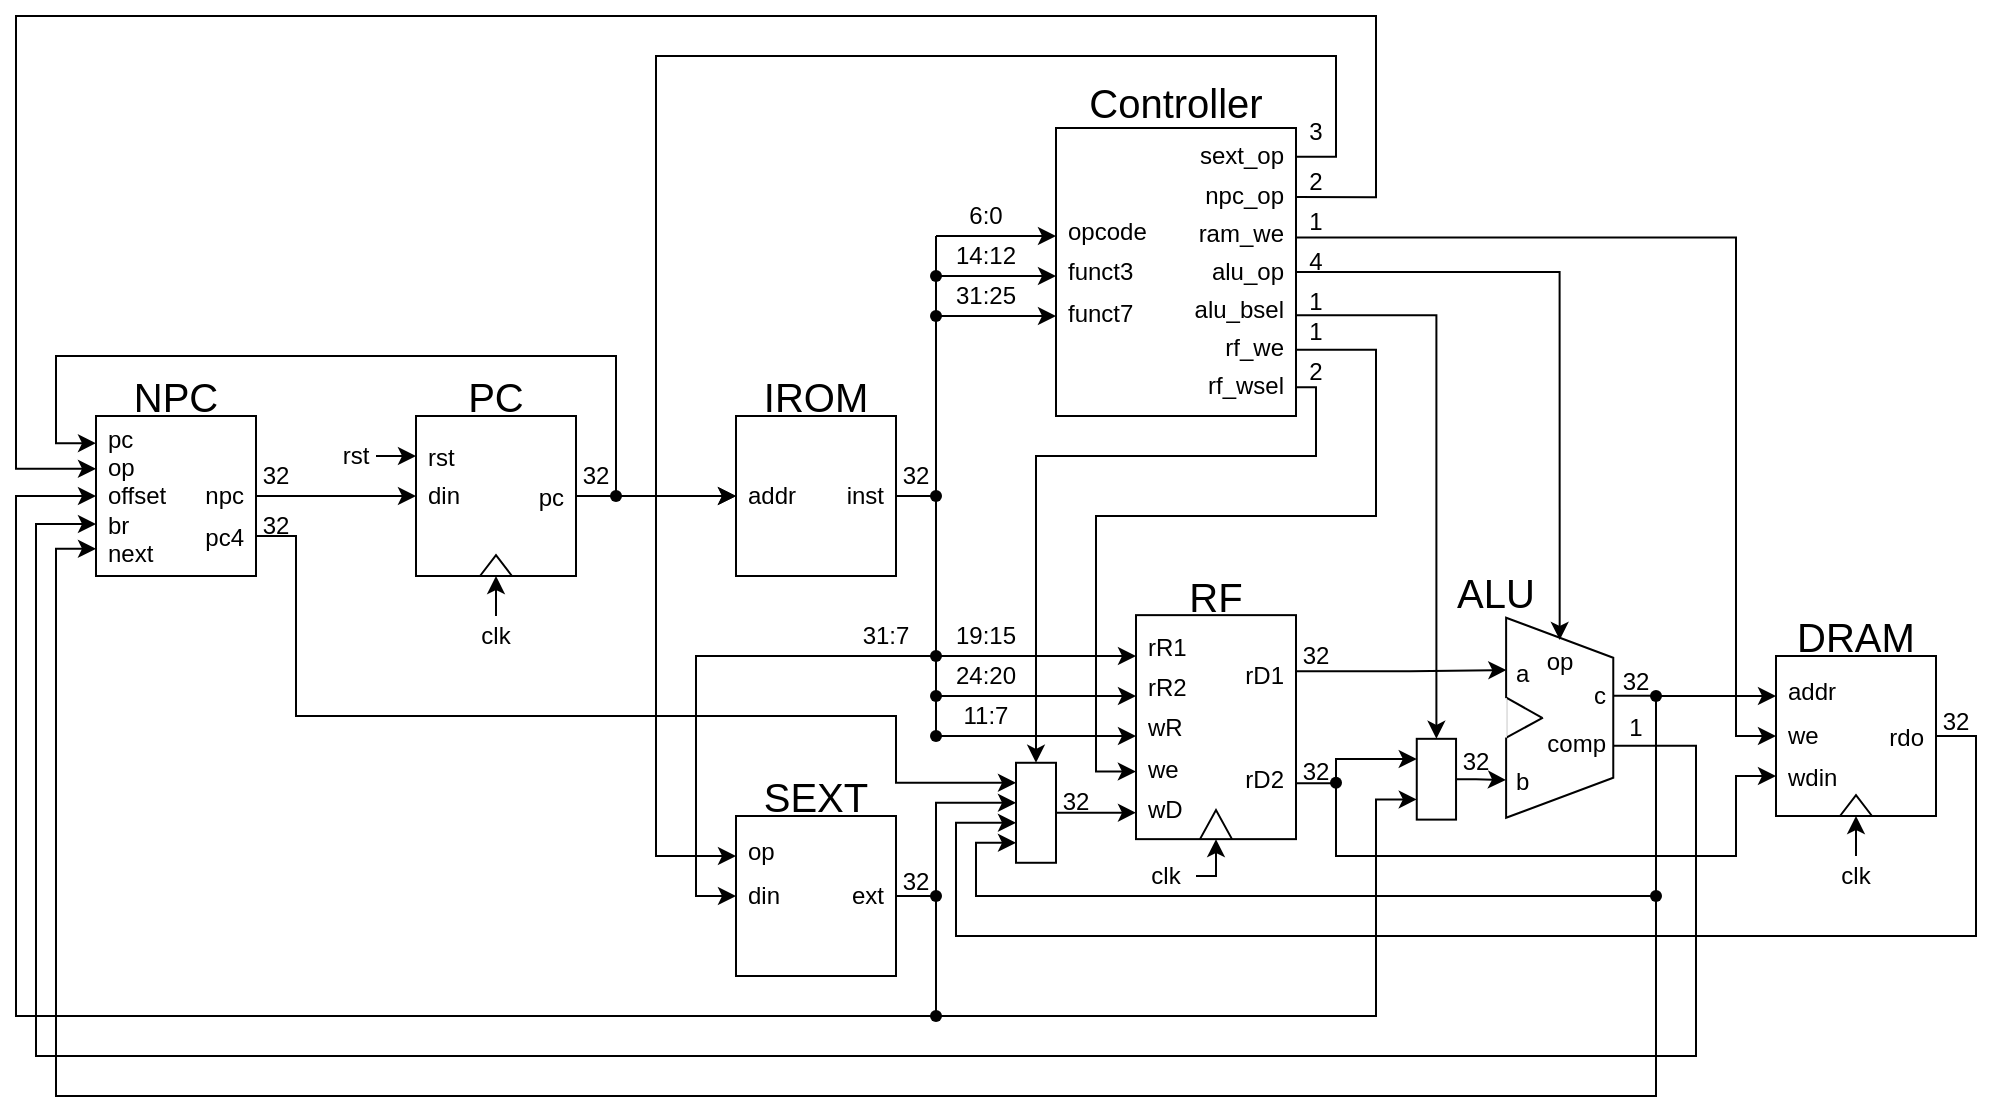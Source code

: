 <mxfile version="21.6.1" type="device">
  <diagram name="第 1 页" id="684M3y2fLr6qe14_jGMS">
    <mxGraphModel dx="1187" dy="827" grid="1" gridSize="10" guides="1" tooltips="1" connect="1" arrows="1" fold="1" page="1" pageScale="1" pageWidth="1169" pageHeight="827" math="0" shadow="0">
      <root>
        <mxCell id="0" />
        <mxCell id="1" parent="0" />
        <mxCell id="7e6ycA0EHB4q4oPhDRhc-101" value="" style="group;spacing=10;" parent="1" vertex="1" connectable="0">
          <mxGeometry x="440" y="500" width="80" height="100" as="geometry" />
        </mxCell>
        <mxCell id="7e6ycA0EHB4q4oPhDRhc-102" value="SEXT" style="text;html=1;strokeColor=none;fillColor=none;align=center;verticalAlign=middle;whiteSpace=wrap;rounded=0;fontSize=20;" parent="7e6ycA0EHB4q4oPhDRhc-101" vertex="1">
          <mxGeometry width="80" height="20" as="geometry" />
        </mxCell>
        <mxCell id="7e6ycA0EHB4q4oPhDRhc-103" value="" style="group" parent="7e6ycA0EHB4q4oPhDRhc-101" vertex="1" connectable="0">
          <mxGeometry y="20" width="80" height="80" as="geometry" />
        </mxCell>
        <mxCell id="7e6ycA0EHB4q4oPhDRhc-104" value="" style="rounded=0;whiteSpace=wrap;html=1;movable=1;resizable=1;rotatable=1;deletable=1;editable=1;locked=0;connectable=1;" parent="7e6ycA0EHB4q4oPhDRhc-103" vertex="1">
          <mxGeometry width="80" height="80.0" as="geometry" />
        </mxCell>
        <mxCell id="7e6ycA0EHB4q4oPhDRhc-105" value="&lt;p style=&quot;line-height: 80%;&quot;&gt;op&lt;/p&gt;&lt;p style=&quot;line-height: 80%;&quot;&gt;din&lt;/p&gt;&lt;p style=&quot;line-height: 80%;&quot;&gt;&lt;br&gt;&lt;/p&gt;" style="text;html=1;strokeColor=none;fillColor=none;align=left;verticalAlign=middle;whiteSpace=wrap;rounded=0;movable=1;resizable=1;rotatable=1;deletable=1;editable=1;locked=0;connectable=1;spacingLeft=4;spacingBottom=0;spacing=2;horizontal=1;" parent="7e6ycA0EHB4q4oPhDRhc-103" vertex="1">
          <mxGeometry width="32" height="80" as="geometry" />
        </mxCell>
        <mxCell id="7e6ycA0EHB4q4oPhDRhc-106" value="&lt;p style=&quot;line-height: 120%;&quot;&gt;&lt;span style=&quot;background-color: initial;&quot;&gt;ext&lt;/span&gt;&lt;br&gt;&lt;/p&gt;" style="text;html=1;strokeColor=none;fillColor=none;align=right;verticalAlign=middle;whiteSpace=wrap;rounded=0;movable=1;resizable=1;rotatable=1;deletable=1;editable=1;locked=0;connectable=1;spacingRight=4;" parent="7e6ycA0EHB4q4oPhDRhc-103" vertex="1">
          <mxGeometry x="48" width="32" height="80" as="geometry" />
        </mxCell>
        <mxCell id="7e6ycA0EHB4q4oPhDRhc-128" value="" style="group;spacing=10;" parent="1" vertex="1" connectable="0">
          <mxGeometry x="120" y="300" width="80" height="100" as="geometry" />
        </mxCell>
        <mxCell id="7e6ycA0EHB4q4oPhDRhc-129" value="NPC" style="text;html=1;strokeColor=none;fillColor=none;align=center;verticalAlign=middle;whiteSpace=wrap;rounded=0;fontSize=20;" parent="7e6ycA0EHB4q4oPhDRhc-128" vertex="1">
          <mxGeometry width="80" height="20" as="geometry" />
        </mxCell>
        <mxCell id="7e6ycA0EHB4q4oPhDRhc-130" value="" style="group" parent="7e6ycA0EHB4q4oPhDRhc-128" vertex="1" connectable="0">
          <mxGeometry y="20" width="80" height="80" as="geometry" />
        </mxCell>
        <mxCell id="7e6ycA0EHB4q4oPhDRhc-131" value="" style="rounded=0;whiteSpace=wrap;html=1;movable=1;resizable=1;rotatable=1;deletable=1;editable=1;locked=0;connectable=1;" parent="7e6ycA0EHB4q4oPhDRhc-130" vertex="1">
          <mxGeometry width="80" height="80.0" as="geometry" />
        </mxCell>
        <mxCell id="7e6ycA0EHB4q4oPhDRhc-132" value="&lt;p style=&quot;line-height: 20%;&quot;&gt;pc&lt;/p&gt;&lt;p style=&quot;line-height: 20%;&quot;&gt;op&lt;/p&gt;&lt;p style=&quot;line-height: 20%;&quot;&gt;offset&lt;/p&gt;&lt;p style=&quot;line-height: 20%;&quot;&gt;br&lt;/p&gt;&lt;p style=&quot;line-height: 20%;&quot;&gt;next&lt;/p&gt;" style="text;html=1;strokeColor=none;fillColor=none;align=left;verticalAlign=middle;whiteSpace=wrap;rounded=0;movable=1;resizable=1;rotatable=1;deletable=1;editable=1;locked=0;connectable=1;spacingLeft=4;spacingBottom=0;spacing=2;horizontal=1;points=[[0,0,0,0,0],[0,0.17,0,0,0],[0,0.25,0,0,0],[0,0.33,0,0,0],[0,0.5,0,0,0],[0,0.67,0,0,0],[0,0.75,0,0,0],[0,0.83,0,0,0],[0,1,0,0,0],[0.25,0,0,0,0],[0.25,1,0,0,0],[0.5,0,0,0,0],[0.5,1,0,0,0],[0.75,0,0,0,0],[0.75,1,0,0,0],[1,0,0,0,0],[1,0.25,0,0,0],[1,0.5,0,0,0],[1,0.75,0,0,0],[1,1,0,0,0]];" parent="7e6ycA0EHB4q4oPhDRhc-130" vertex="1">
          <mxGeometry width="32" height="80" as="geometry" />
        </mxCell>
        <mxCell id="7e6ycA0EHB4q4oPhDRhc-133" value="&lt;p style=&quot;line-height: 70%;&quot;&gt;&lt;br&gt;&lt;/p&gt;&lt;p style=&quot;line-height: 70%;&quot;&gt;npc&lt;/p&gt;&lt;p style=&quot;line-height: 70%;&quot;&gt;pc4&lt;/p&gt;" style="text;html=1;strokeColor=none;fillColor=none;align=right;verticalAlign=middle;whiteSpace=wrap;rounded=0;movable=1;resizable=1;rotatable=1;deletable=1;editable=1;locked=0;connectable=1;spacingRight=4;" parent="7e6ycA0EHB4q4oPhDRhc-130" vertex="1">
          <mxGeometry x="48" width="32" height="80" as="geometry" />
        </mxCell>
        <mxCell id="7e6ycA0EHB4q4oPhDRhc-134" value="" style="group;spacing=10;" parent="1" vertex="1" connectable="0">
          <mxGeometry x="440" y="300" width="80" height="100" as="geometry" />
        </mxCell>
        <mxCell id="7e6ycA0EHB4q4oPhDRhc-135" value="IROM" style="text;html=1;strokeColor=none;fillColor=none;align=center;verticalAlign=middle;whiteSpace=wrap;rounded=0;fontSize=20;" parent="7e6ycA0EHB4q4oPhDRhc-134" vertex="1">
          <mxGeometry width="80" height="20" as="geometry" />
        </mxCell>
        <mxCell id="7e6ycA0EHB4q4oPhDRhc-136" value="" style="group" parent="7e6ycA0EHB4q4oPhDRhc-134" vertex="1" connectable="0">
          <mxGeometry y="20" width="80" height="80" as="geometry" />
        </mxCell>
        <mxCell id="7e6ycA0EHB4q4oPhDRhc-137" value="" style="rounded=0;whiteSpace=wrap;html=1;movable=1;resizable=1;rotatable=1;deletable=1;editable=1;locked=0;connectable=1;" parent="7e6ycA0EHB4q4oPhDRhc-136" vertex="1">
          <mxGeometry width="80" height="80.0" as="geometry" />
        </mxCell>
        <mxCell id="7e6ycA0EHB4q4oPhDRhc-138" value="&lt;p style=&quot;line-height: 120%;&quot;&gt;addr&lt;/p&gt;" style="text;html=1;strokeColor=none;fillColor=none;align=left;verticalAlign=middle;whiteSpace=wrap;rounded=0;movable=1;resizable=1;rotatable=1;deletable=1;editable=1;locked=0;connectable=1;spacingLeft=4;spacingBottom=0;spacing=2;horizontal=1;" parent="7e6ycA0EHB4q4oPhDRhc-136" vertex="1">
          <mxGeometry width="32" height="80" as="geometry" />
        </mxCell>
        <mxCell id="Yz_Gi2wW_Vq1L69UiVC6-89" style="edgeStyle=orthogonalEdgeStyle;rounded=0;orthogonalLoop=1;jettySize=auto;html=1;exitX=1;exitY=0.5;exitDx=0;exitDy=0;" parent="7e6ycA0EHB4q4oPhDRhc-136" source="7e6ycA0EHB4q4oPhDRhc-139" edge="1">
          <mxGeometry relative="1" as="geometry">
            <mxPoint x="80.2" y="40" as="targetPoint" />
          </mxGeometry>
        </mxCell>
        <mxCell id="7e6ycA0EHB4q4oPhDRhc-139" value="&lt;p style=&quot;line-height: 120%;&quot;&gt;&lt;span style=&quot;background-color: initial;&quot;&gt;inst&lt;/span&gt;&lt;br&gt;&lt;/p&gt;" style="text;html=1;strokeColor=none;fillColor=none;align=right;verticalAlign=middle;whiteSpace=wrap;rounded=0;movable=1;resizable=1;rotatable=1;deletable=1;editable=1;locked=0;connectable=1;spacingRight=4;" parent="7e6ycA0EHB4q4oPhDRhc-136" vertex="1">
          <mxGeometry x="48" width="32" height="80" as="geometry" />
        </mxCell>
        <mxCell id="7e6ycA0EHB4q4oPhDRhc-146" value="" style="group;movable=1;resizable=1;rotatable=1;deletable=1;editable=1;locked=0;connectable=1;" parent="1" vertex="1" connectable="0">
          <mxGeometry x="280" y="300" width="80" height="100" as="geometry" />
        </mxCell>
        <mxCell id="7e6ycA0EHB4q4oPhDRhc-147" value="PC" style="text;html=1;strokeColor=none;fillColor=none;align=center;verticalAlign=middle;whiteSpace=wrap;rounded=0;fontSize=20;container=0;movable=1;resizable=1;rotatable=1;deletable=1;editable=1;locked=0;connectable=1;" parent="7e6ycA0EHB4q4oPhDRhc-146" vertex="1">
          <mxGeometry width="80" height="19.28" as="geometry" />
        </mxCell>
        <mxCell id="7e6ycA0EHB4q4oPhDRhc-148" value="" style="rounded=0;whiteSpace=wrap;html=1;movable=1;resizable=1;rotatable=1;deletable=1;editable=1;locked=0;connectable=1;container=0;" parent="7e6ycA0EHB4q4oPhDRhc-146" vertex="1">
          <mxGeometry y="20.0" width="80" height="80" as="geometry" />
        </mxCell>
        <mxCell id="7e6ycA0EHB4q4oPhDRhc-149" value="&lt;p style=&quot;line-height: 60%;&quot;&gt;rst&lt;/p&gt;&lt;p style=&quot;line-height: 60%;&quot;&gt;din&lt;/p&gt;&lt;p style=&quot;line-height: 60%;&quot;&gt;&lt;br&gt;&lt;/p&gt;" style="text;html=1;strokeColor=none;fillColor=none;align=left;verticalAlign=middle;whiteSpace=wrap;rounded=0;movable=1;resizable=1;rotatable=1;deletable=1;editable=1;locked=0;connectable=1;spacingLeft=4;spacingBottom=0;spacing=2;horizontal=1;container=0;" parent="7e6ycA0EHB4q4oPhDRhc-146" vertex="1">
          <mxGeometry y="20.0" width="32" height="80" as="geometry" />
        </mxCell>
        <mxCell id="7e6ycA0EHB4q4oPhDRhc-150" value="&lt;p style=&quot;line-height: 150%;&quot;&gt;pc&lt;/p&gt;" style="text;html=1;strokeColor=none;fillColor=none;align=right;verticalAlign=middle;whiteSpace=wrap;rounded=0;movable=1;resizable=1;rotatable=1;deletable=1;editable=1;locked=0;connectable=1;spacingRight=4;container=0;" parent="7e6ycA0EHB4q4oPhDRhc-146" vertex="1">
          <mxGeometry x="48" y="20.0" width="32" height="80" as="geometry" />
        </mxCell>
        <mxCell id="7e6ycA0EHB4q4oPhDRhc-151" value="" style="endArrow=none;html=1;rounded=0;exitX=1;exitY=1;exitDx=0;exitDy=0;entryX=0;entryY=1;entryDx=0;entryDy=0;movable=1;resizable=1;rotatable=1;deletable=1;editable=1;locked=0;connectable=1;" parent="7e6ycA0EHB4q4oPhDRhc-146" source="7e6ycA0EHB4q4oPhDRhc-149" target="7e6ycA0EHB4q4oPhDRhc-150" edge="1">
          <mxGeometry width="50" height="50" relative="1" as="geometry">
            <mxPoint x="27.5" y="100.0" as="sourcePoint" />
            <mxPoint x="50" y="100.0" as="targetPoint" />
            <Array as="points">
              <mxPoint x="40" y="89.626" />
            </Array>
          </mxGeometry>
        </mxCell>
        <mxCell id="7e6ycA0EHB4q4oPhDRhc-152" style="edgeStyle=orthogonalEdgeStyle;rounded=0;orthogonalLoop=1;jettySize=auto;html=1;entryX=0;entryY=0.5;entryDx=0;entryDy=0;" parent="1" source="7e6ycA0EHB4q4oPhDRhc-133" target="7e6ycA0EHB4q4oPhDRhc-149" edge="1">
          <mxGeometry relative="1" as="geometry" />
        </mxCell>
        <mxCell id="7e6ycA0EHB4q4oPhDRhc-153" style="edgeStyle=orthogonalEdgeStyle;rounded=0;orthogonalLoop=1;jettySize=auto;html=1;entryX=0;entryY=0.5;entryDx=0;entryDy=0;" parent="1" source="Yz_Gi2wW_Vq1L69UiVC6-192" target="7e6ycA0EHB4q4oPhDRhc-138" edge="1">
          <mxGeometry relative="1" as="geometry" />
        </mxCell>
        <mxCell id="7e6ycA0EHB4q4oPhDRhc-154" value="" style="group;movable=1;resizable=1;rotatable=1;deletable=1;editable=1;locked=0;connectable=1;" parent="1" vertex="1" connectable="0">
          <mxGeometry x="640" y="391.57" width="80" height="140" as="geometry" />
        </mxCell>
        <mxCell id="7e6ycA0EHB4q4oPhDRhc-155" value="RF" style="text;html=1;strokeColor=none;fillColor=none;align=center;verticalAlign=middle;whiteSpace=wrap;rounded=0;fontSize=20;container=0;movable=1;resizable=1;rotatable=1;deletable=1;editable=1;locked=0;connectable=1;" parent="7e6ycA0EHB4q4oPhDRhc-154" vertex="1">
          <mxGeometry y="10" width="80" height="17" as="geometry" />
        </mxCell>
        <mxCell id="7e6ycA0EHB4q4oPhDRhc-156" value="" style="rounded=0;whiteSpace=wrap;html=1;movable=1;resizable=1;rotatable=1;deletable=1;editable=1;locked=0;connectable=1;container=0;" parent="7e6ycA0EHB4q4oPhDRhc-154" vertex="1">
          <mxGeometry y="28" width="80" height="112" as="geometry" />
        </mxCell>
        <mxCell id="7e6ycA0EHB4q4oPhDRhc-157" value="&lt;p style=&quot;line-height: 70%;&quot;&gt;rR1&lt;/p&gt;&lt;p style=&quot;line-height: 70%;&quot;&gt;rR2&lt;/p&gt;&lt;p style=&quot;line-height: 70%;&quot;&gt;wR&lt;/p&gt;&lt;p style=&quot;line-height: 70%;&quot;&gt;we&lt;/p&gt;&lt;p style=&quot;line-height: 70%;&quot;&gt;wD&lt;/p&gt;" style="text;html=1;strokeColor=none;fillColor=none;align=left;verticalAlign=middle;whiteSpace=wrap;rounded=0;movable=1;resizable=1;rotatable=1;deletable=1;editable=1;locked=0;connectable=1;spacingLeft=4;spacingBottom=0;spacing=2;horizontal=1;container=0;" parent="7e6ycA0EHB4q4oPhDRhc-154" vertex="1">
          <mxGeometry y="28.0" width="32" height="112" as="geometry" />
        </mxCell>
        <mxCell id="7e6ycA0EHB4q4oPhDRhc-158" value="&lt;p style=&quot;line-height: 330%;&quot;&gt;rD1&lt;/p&gt;&lt;p style=&quot;line-height: 330%;&quot;&gt;rD2&lt;/p&gt;" style="text;html=1;strokeColor=none;fillColor=none;align=right;verticalAlign=middle;whiteSpace=wrap;rounded=0;movable=1;resizable=1;rotatable=1;deletable=1;editable=1;locked=0;connectable=1;spacingRight=4;container=0;" parent="7e6ycA0EHB4q4oPhDRhc-154" vertex="1">
          <mxGeometry x="48" y="28.0" width="32" height="112" as="geometry" />
        </mxCell>
        <mxCell id="7e6ycA0EHB4q4oPhDRhc-159" value="" style="endArrow=none;html=1;rounded=0;exitX=1;exitY=1;exitDx=0;exitDy=0;entryX=0;entryY=1;entryDx=0;entryDy=0;movable=1;resizable=1;rotatable=1;deletable=1;editable=1;locked=0;connectable=1;" parent="7e6ycA0EHB4q4oPhDRhc-154" source="7e6ycA0EHB4q4oPhDRhc-157" target="7e6ycA0EHB4q4oPhDRhc-158" edge="1">
          <mxGeometry width="50" height="50" relative="1" as="geometry">
            <mxPoint x="27.5" y="140.0" as="sourcePoint" />
            <mxPoint x="50" y="140.0" as="targetPoint" />
            <Array as="points">
              <mxPoint x="40" y="125.476" />
            </Array>
          </mxGeometry>
        </mxCell>
        <mxCell id="Yz_Gi2wW_Vq1L69UiVC6-36" value="" style="group;spacing=10;" parent="1" vertex="1" connectable="0">
          <mxGeometry x="600" y="140" width="120" height="180" as="geometry" />
        </mxCell>
        <mxCell id="Yz_Gi2wW_Vq1L69UiVC6-37" value="Controller" style="text;html=1;strokeColor=none;fillColor=none;align=center;verticalAlign=middle;whiteSpace=wrap;rounded=0;fontSize=20;" parent="Yz_Gi2wW_Vq1L69UiVC6-36" vertex="1">
          <mxGeometry y="10" width="120" height="26" as="geometry" />
        </mxCell>
        <mxCell id="Yz_Gi2wW_Vq1L69UiVC6-38" value="" style="group" parent="Yz_Gi2wW_Vq1L69UiVC6-36" vertex="1" connectable="0">
          <mxGeometry y="36" width="120" height="144" as="geometry" />
        </mxCell>
        <mxCell id="Yz_Gi2wW_Vq1L69UiVC6-39" value="" style="rounded=0;whiteSpace=wrap;html=1;movable=1;resizable=1;rotatable=1;deletable=1;editable=1;locked=0;connectable=1;" parent="Yz_Gi2wW_Vq1L69UiVC6-38" vertex="1">
          <mxGeometry width="120" height="144.0" as="geometry" />
        </mxCell>
        <mxCell id="Yz_Gi2wW_Vq1L69UiVC6-99" style="edgeStyle=orthogonalEdgeStyle;rounded=0;orthogonalLoop=1;jettySize=auto;html=1;endArrow=none;endFill=0;startArrow=classic;startFill=1;" parent="Yz_Gi2wW_Vq1L69UiVC6-38" source="Yz_Gi2wW_Vq1L69UiVC6-40" edge="1">
          <mxGeometry relative="1" as="geometry">
            <mxPoint x="-60" y="96.427" as="targetPoint" />
            <Array as="points">
              <mxPoint x="-60" y="94" />
            </Array>
          </mxGeometry>
        </mxCell>
        <mxCell id="Yz_Gi2wW_Vq1L69UiVC6-40" value="&lt;p style=&quot;border-color: var(--border-color); line-height: 70%;&quot;&gt;opcode&lt;/p&gt;&lt;p style=&quot;border-color: var(--border-color); line-height: 70%;&quot;&gt;funct3&lt;/p&gt;&lt;p style=&quot;border-color: var(--border-color); line-height: 70%;&quot;&gt;&lt;span style=&quot;background-color: initial;&quot;&gt;funct7&lt;/span&gt;&lt;/p&gt;" style="text;html=1;strokeColor=none;fillColor=none;align=left;verticalAlign=middle;whiteSpace=wrap;rounded=0;movable=1;resizable=1;rotatable=1;deletable=1;editable=1;locked=0;connectable=1;spacingLeft=4;spacingBottom=0;spacing=2;horizontal=1;points=[[0,0,0,0,0],[0,0.25,0,0,0],[0,0.33,0,0,0],[0,0.5,0,0,0],[0,0.67,0,0,0],[0,0.75,0,0,0],[0,1,0,0,0],[0.25,0,0,0,0],[0.25,1,0,0,0],[0.5,0,0,0,0],[0.5,1,0,0,0],[0.75,0,0,0,0],[0.75,1,0,0,0],[1,0,0,0,0],[1,0.25,0,0,0],[1,0.5,0,0,0],[1,0.75,0,0,0],[1,1,0,0,0]];" parent="Yz_Gi2wW_Vq1L69UiVC6-38" vertex="1">
          <mxGeometry width="48" height="144" as="geometry" />
        </mxCell>
        <mxCell id="Yz_Gi2wW_Vq1L69UiVC6-164" style="edgeStyle=orthogonalEdgeStyle;rounded=0;orthogonalLoop=1;jettySize=auto;html=1;exitX=1;exitY=0.9;exitDx=0;exitDy=0;exitPerimeter=0;" parent="Yz_Gi2wW_Vq1L69UiVC6-38" source="Yz_Gi2wW_Vq1L69UiVC6-41" edge="1">
          <mxGeometry relative="1" as="geometry">
            <mxPoint x="120.286" y="129.571" as="targetPoint" />
          </mxGeometry>
        </mxCell>
        <mxCell id="Yz_Gi2wW_Vq1L69UiVC6-41" value="&lt;p style=&quot;border-color: var(--border-color); line-height: 60%;&quot;&gt;sext_op&lt;/p&gt;&lt;p style=&quot;border-color: var(--border-color); line-height: 60%;&quot;&gt;npc_op&lt;/p&gt;&lt;p style=&quot;border-color: var(--border-color); line-height: 60%;&quot;&gt;ram_we&lt;/p&gt;&lt;p style=&quot;border-color: var(--border-color); line-height: 60%;&quot;&gt;alu_op&lt;/p&gt;&lt;p style=&quot;border-color: var(--border-color); line-height: 60%;&quot;&gt;alu_bsel&lt;/p&gt;&lt;p style=&quot;border-color: var(--border-color); line-height: 60%;&quot;&gt;rf_we&lt;/p&gt;&lt;p style=&quot;border-color: var(--border-color); line-height: 60%;&quot;&gt;rf_wsel&lt;/p&gt;" style="text;html=1;strokeColor=none;fillColor=none;align=right;verticalAlign=middle;whiteSpace=wrap;rounded=0;movable=1;resizable=1;rotatable=1;deletable=1;editable=1;locked=0;connectable=1;spacingRight=4;points=[[0,0,0,0,0],[0,0.25,0,0,0],[0,0.5,0,0,0],[0,0.75,0,0,0],[0,1,0,0,0],[0.25,0,0,0,0],[0.25,1,0,0,0],[0.5,0,0,0,0],[0.5,1,0,0,0],[0.75,0,0,0,0],[0.75,1,0,0,0],[1,0,0,0,0],[1,0.1,0,0,0],[1,0.24,0,0,0],[1,0.25,0,0,0],[1,0.38,0,0,0],[1,0.5,0,0,0],[1,0.65,0,0,0],[1,0.75,0,0,0],[1,0.77,0,0,0],[1,0.9,0,0,0],[1,1,0,0,0]];" parent="Yz_Gi2wW_Vq1L69UiVC6-38" vertex="1">
          <mxGeometry x="72" width="48" height="144" as="geometry" />
        </mxCell>
        <mxCell id="Yz_Gi2wW_Vq1L69UiVC6-51" value="" style="group;rotation=90;spacingLeft=4;" parent="1" vertex="1" connectable="0">
          <mxGeometry x="810" y="440" width="100" height="71.43" as="geometry" />
        </mxCell>
        <mxCell id="Yz_Gi2wW_Vq1L69UiVC6-47" value="" style="shape=trapezoid;perimeter=trapezoidPerimeter;whiteSpace=wrap;html=1;fixedSize=1;rotation=90;" parent="Yz_Gi2wW_Vq1L69UiVC6-51" vertex="1">
          <mxGeometry x="-8.157" y="4.082" width="100" height="53.573" as="geometry" />
        </mxCell>
        <mxCell id="Yz_Gi2wW_Vq1L69UiVC6-48" value="" style="endArrow=none;html=1;rounded=0;exitX=0.399;exitY=0.998;exitDx=0;exitDy=0;exitPerimeter=0;entryX=0.5;entryY=0.667;entryDx=0;entryDy=0;entryPerimeter=0;" parent="Yz_Gi2wW_Vq1L69UiVC6-51" source="Yz_Gi2wW_Vq1L69UiVC6-47" target="Yz_Gi2wW_Vq1L69UiVC6-47" edge="1">
          <mxGeometry width="50" height="50" relative="1" as="geometry">
            <mxPoint x="33.51" y="75.512" as="sourcePoint" />
            <mxPoint x="25.177" y="21.939" as="targetPoint" />
          </mxGeometry>
        </mxCell>
        <mxCell id="Yz_Gi2wW_Vq1L69UiVC6-49" value="" style="endArrow=none;html=1;rounded=0;entryX=0.599;entryY=0.998;entryDx=0;entryDy=0;entryPerimeter=0;" parent="Yz_Gi2wW_Vq1L69UiVC6-51" target="Yz_Gi2wW_Vq1L69UiVC6-47" edge="1">
          <mxGeometry width="50" height="50" relative="1" as="geometry">
            <mxPoint x="33.51" y="30.868" as="sourcePoint" />
            <mxPoint x="75.177" y="120.155" as="targetPoint" />
          </mxGeometry>
        </mxCell>
        <mxCell id="Yz_Gi2wW_Vq1L69UiVC6-50" value="" style="endArrow=none;html=1;rounded=0;exitX=0.402;exitY=1.002;exitDx=0;exitDy=0;exitPerimeter=0;entryX=0.599;entryY=1.002;entryDx=0;entryDy=0;entryPerimeter=0;strokeColor=#FFFFFF;" parent="Yz_Gi2wW_Vq1L69UiVC6-51" source="Yz_Gi2wW_Vq1L69UiVC6-47" target="Yz_Gi2wW_Vq1L69UiVC6-47" edge="1">
          <mxGeometry width="50" height="50" relative="1" as="geometry">
            <mxPoint x="8.51" y="57.654" as="sourcePoint" />
            <mxPoint x="50.177" y="102.298" as="targetPoint" />
          </mxGeometry>
        </mxCell>
        <mxCell id="Yz_Gi2wW_Vq1L69UiVC6-56" value="op" style="text;html=1;strokeColor=none;fillColor=none;align=center;verticalAlign=middle;whiteSpace=wrap;rounded=0;spacingTop=-7;" parent="Yz_Gi2wW_Vq1L69UiVC6-51" vertex="1">
          <mxGeometry x="11.84" y="-8.06" width="60" height="30" as="geometry" />
        </mxCell>
        <mxCell id="Yz_Gi2wW_Vq1L69UiVC6-52" value="a" style="text;html=1;strokeColor=none;fillColor=none;align=left;verticalAlign=middle;whiteSpace=wrap;rounded=0;spacingLeft=1;" parent="Yz_Gi2wW_Vq1L69UiVC6-51" vertex="1">
          <mxGeometry x="16.843" y="-4.847" width="25" height="26.786" as="geometry" />
        </mxCell>
        <mxCell id="Yz_Gi2wW_Vq1L69UiVC6-53" value="b" style="text;html=1;strokeColor=none;fillColor=none;align=left;verticalAlign=middle;whiteSpace=wrap;rounded=0;spacingLeft=1;" parent="Yz_Gi2wW_Vq1L69UiVC6-51" vertex="1">
          <mxGeometry x="16.843" y="49.997" width="25" height="26.786" as="geometry" />
        </mxCell>
        <mxCell id="Yz_Gi2wW_Vq1L69UiVC6-57" value="&lt;p style=&quot;line-height: 200%;&quot;&gt;c&lt;br&gt;comp&lt;/p&gt;" style="text;html=1;strokeColor=none;fillColor=none;align=right;verticalAlign=middle;whiteSpace=wrap;rounded=0;spacingRight=3;" parent="Yz_Gi2wW_Vq1L69UiVC6-51" vertex="1">
          <mxGeometry x="11.84" y="8.8" width="58.16" height="44.13" as="geometry" />
        </mxCell>
        <mxCell id="c12Zz6_BwPpkW7wppEjt-21" value="1" style="text;html=1;strokeColor=none;fillColor=none;align=center;verticalAlign=middle;whiteSpace=wrap;rounded=0;" parent="Yz_Gi2wW_Vq1L69UiVC6-51" vertex="1">
          <mxGeometry x="70" y="28.21" width="20" height="15" as="geometry" />
        </mxCell>
        <mxCell id="Yz_Gi2wW_Vq1L69UiVC6-55" value="ALU" style="text;html=1;strokeColor=none;fillColor=none;align=center;verticalAlign=middle;whiteSpace=wrap;rounded=0;fontSize=20;container=0;movable=1;resizable=1;rotatable=1;deletable=1;editable=1;locked=0;connectable=1;" parent="1" vertex="1">
          <mxGeometry x="780" y="396.86" width="80" height="23.14" as="geometry" />
        </mxCell>
        <mxCell id="Yz_Gi2wW_Vq1L69UiVC6-74" value="" style="group;movable=1;resizable=1;rotatable=1;deletable=1;editable=1;locked=0;connectable=1;" parent="1" vertex="1" connectable="0">
          <mxGeometry x="960" y="420" width="80" height="100" as="geometry" />
        </mxCell>
        <mxCell id="Yz_Gi2wW_Vq1L69UiVC6-75" value="DRAM" style="text;html=1;strokeColor=none;fillColor=none;align=center;verticalAlign=middle;whiteSpace=wrap;rounded=0;fontSize=20;container=0;movable=1;resizable=1;rotatable=1;deletable=1;editable=1;locked=0;connectable=1;" parent="Yz_Gi2wW_Vq1L69UiVC6-74" vertex="1">
          <mxGeometry width="80" height="19.28" as="geometry" />
        </mxCell>
        <mxCell id="Yz_Gi2wW_Vq1L69UiVC6-76" value="" style="rounded=0;whiteSpace=wrap;html=1;movable=1;resizable=1;rotatable=1;deletable=1;editable=1;locked=0;connectable=1;container=0;" parent="Yz_Gi2wW_Vq1L69UiVC6-74" vertex="1">
          <mxGeometry y="20.0" width="80" height="80" as="geometry" />
        </mxCell>
        <mxCell id="Yz_Gi2wW_Vq1L69UiVC6-77" value="&lt;p style=&quot;line-height: 80%;&quot;&gt;addr&lt;/p&gt;&lt;p style=&quot;line-height: 80%;&quot;&gt;we&lt;/p&gt;&lt;p style=&quot;line-height: 80%;&quot;&gt;wdin&lt;/p&gt;" style="text;html=1;strokeColor=none;fillColor=none;align=left;verticalAlign=middle;whiteSpace=wrap;rounded=0;movable=1;resizable=1;rotatable=1;deletable=1;editable=1;locked=0;connectable=1;spacingLeft=4;spacingBottom=0;spacing=2;horizontal=1;container=0;" parent="Yz_Gi2wW_Vq1L69UiVC6-74" vertex="1">
          <mxGeometry y="20.0" width="32" height="80" as="geometry" />
        </mxCell>
        <mxCell id="Yz_Gi2wW_Vq1L69UiVC6-78" value="&lt;p style=&quot;line-height: 150%;&quot;&gt;rdo&lt;/p&gt;" style="text;html=1;strokeColor=none;fillColor=none;align=right;verticalAlign=middle;whiteSpace=wrap;rounded=0;movable=1;resizable=1;rotatable=1;deletable=1;editable=1;locked=0;connectable=1;spacingRight=4;container=0;" parent="Yz_Gi2wW_Vq1L69UiVC6-74" vertex="1">
          <mxGeometry x="48" y="20.0" width="32" height="80" as="geometry" />
        </mxCell>
        <mxCell id="Yz_Gi2wW_Vq1L69UiVC6-79" value="" style="endArrow=none;html=1;rounded=0;exitX=1;exitY=1;exitDx=0;exitDy=0;entryX=0;entryY=1;entryDx=0;entryDy=0;movable=1;resizable=1;rotatable=1;deletable=1;editable=1;locked=0;connectable=1;" parent="Yz_Gi2wW_Vq1L69UiVC6-74" source="Yz_Gi2wW_Vq1L69UiVC6-77" target="Yz_Gi2wW_Vq1L69UiVC6-78" edge="1">
          <mxGeometry width="50" height="50" relative="1" as="geometry">
            <mxPoint x="27.5" y="100.0" as="sourcePoint" />
            <mxPoint x="50" y="100.0" as="targetPoint" />
            <Array as="points">
              <mxPoint x="40" y="89.626" />
            </Array>
          </mxGeometry>
        </mxCell>
        <mxCell id="Yz_Gi2wW_Vq1L69UiVC6-80" style="edgeStyle=orthogonalEdgeStyle;rounded=0;orthogonalLoop=1;jettySize=auto;html=1;" parent="1" edge="1">
          <mxGeometry relative="1" as="geometry">
            <mxPoint x="600" y="230" as="targetPoint" />
            <mxPoint x="540" y="230" as="sourcePoint" />
            <Array as="points">
              <mxPoint x="540" y="230" />
              <mxPoint x="600" y="230" />
            </Array>
          </mxGeometry>
        </mxCell>
        <mxCell id="Yz_Gi2wW_Vq1L69UiVC6-85" style="edgeStyle=orthogonalEdgeStyle;rounded=0;orthogonalLoop=1;jettySize=auto;html=1;" parent="1" edge="1">
          <mxGeometry relative="1" as="geometry">
            <mxPoint x="540" y="250" as="sourcePoint" />
            <mxPoint x="600" y="250" as="targetPoint" />
            <Array as="points">
              <mxPoint x="600" y="250" />
            </Array>
          </mxGeometry>
        </mxCell>
        <mxCell id="Yz_Gi2wW_Vq1L69UiVC6-92" style="edgeStyle=orthogonalEdgeStyle;rounded=0;orthogonalLoop=1;jettySize=auto;html=1;endArrow=none;endFill=0;" parent="1" source="Yz_Gi2wW_Vq1L69UiVC6-128" edge="1">
          <mxGeometry relative="1" as="geometry">
            <mxPoint x="540" y="270" as="sourcePoint" />
            <mxPoint x="540" y="250" as="targetPoint" />
          </mxGeometry>
        </mxCell>
        <mxCell id="Yz_Gi2wW_Vq1L69UiVC6-94" value="" style="edgeStyle=orthogonalEdgeStyle;rounded=0;orthogonalLoop=1;jettySize=auto;html=1;entryDx=0;entryDy=0;entryPerimeter=0;endArrow=none;endFill=0;" parent="1" source="Yz_Gi2wW_Vq1L69UiVC6-130" edge="1">
          <mxGeometry relative="1" as="geometry">
            <mxPoint x="520" y="360" as="sourcePoint" />
            <mxPoint x="540" y="270" as="targetPoint" />
          </mxGeometry>
        </mxCell>
        <mxCell id="Yz_Gi2wW_Vq1L69UiVC6-127" value="" style="edgeStyle=orthogonalEdgeStyle;rounded=0;orthogonalLoop=1;jettySize=auto;html=1;endArrow=none;endFill=0;" parent="1" edge="1">
          <mxGeometry relative="1" as="geometry">
            <mxPoint x="540" y="230" as="targetPoint" />
            <mxPoint x="540" y="250" as="sourcePoint" />
            <Array as="points" />
          </mxGeometry>
        </mxCell>
        <mxCell id="Yz_Gi2wW_Vq1L69UiVC6-129" value="" style="edgeStyle=orthogonalEdgeStyle;rounded=0;orthogonalLoop=1;jettySize=auto;html=1;endArrow=none;endFill=0;" parent="1" target="Yz_Gi2wW_Vq1L69UiVC6-128" edge="1">
          <mxGeometry relative="1" as="geometry">
            <mxPoint x="540" y="270" as="sourcePoint" />
            <mxPoint x="540" y="250" as="targetPoint" />
          </mxGeometry>
        </mxCell>
        <mxCell id="Yz_Gi2wW_Vq1L69UiVC6-128" value="" style="shape=waypoint;sketch=0;fillStyle=solid;size=6;pointerEvents=1;points=[];fillColor=none;resizable=0;rotatable=0;perimeter=centerPerimeter;snapToPoint=1;" parent="1" vertex="1">
          <mxGeometry x="530" y="240" width="20" height="20" as="geometry" />
        </mxCell>
        <mxCell id="Yz_Gi2wW_Vq1L69UiVC6-131" value="" style="edgeStyle=orthogonalEdgeStyle;rounded=0;orthogonalLoop=1;jettySize=auto;html=1;entryDx=0;entryDy=0;entryPerimeter=0;endArrow=none;endFill=0;" parent="1" source="Yz_Gi2wW_Vq1L69UiVC6-132" target="Yz_Gi2wW_Vq1L69UiVC6-130" edge="1">
          <mxGeometry relative="1" as="geometry">
            <mxPoint x="520" y="360" as="sourcePoint" />
            <mxPoint x="540" y="270" as="targetPoint" />
          </mxGeometry>
        </mxCell>
        <mxCell id="Yz_Gi2wW_Vq1L69UiVC6-130" value="" style="shape=waypoint;sketch=0;fillStyle=solid;size=6;pointerEvents=1;points=[];fillColor=none;resizable=0;rotatable=0;perimeter=centerPerimeter;snapToPoint=1;" parent="1" vertex="1">
          <mxGeometry x="530" y="260" width="20" height="20" as="geometry" />
        </mxCell>
        <mxCell id="Yz_Gi2wW_Vq1L69UiVC6-136" style="edgeStyle=orthogonalEdgeStyle;rounded=0;orthogonalLoop=1;jettySize=auto;html=1;endArrow=none;endFill=0;" parent="1" source="Yz_Gi2wW_Vq1L69UiVC6-132" target="Yz_Gi2wW_Vq1L69UiVC6-135" edge="1">
          <mxGeometry relative="1" as="geometry" />
        </mxCell>
        <mxCell id="Yz_Gi2wW_Vq1L69UiVC6-132" value="" style="shape=waypoint;sketch=0;fillStyle=solid;size=6;pointerEvents=1;points=[];fillColor=none;resizable=0;rotatable=0;perimeter=centerPerimeter;snapToPoint=1;" parent="1" vertex="1">
          <mxGeometry x="530" y="350" width="20" height="20" as="geometry" />
        </mxCell>
        <mxCell id="Yz_Gi2wW_Vq1L69UiVC6-137" style="edgeStyle=orthogonalEdgeStyle;rounded=0;orthogonalLoop=1;jettySize=auto;html=1;" parent="1" source="Yz_Gi2wW_Vq1L69UiVC6-135" edge="1">
          <mxGeometry relative="1" as="geometry">
            <mxPoint x="640" y="440" as="targetPoint" />
            <Array as="points">
              <mxPoint x="640" y="440" />
            </Array>
          </mxGeometry>
        </mxCell>
        <mxCell id="Yz_Gi2wW_Vq1L69UiVC6-144" style="edgeStyle=orthogonalEdgeStyle;rounded=0;orthogonalLoop=1;jettySize=auto;html=1;endArrow=none;endFill=0;" parent="1" source="Yz_Gi2wW_Vq1L69UiVC6-135" target="Yz_Gi2wW_Vq1L69UiVC6-138" edge="1">
          <mxGeometry relative="1" as="geometry" />
        </mxCell>
        <mxCell id="eyDitWQQ_WvtDu5DvkL3-5" style="edgeStyle=orthogonalEdgeStyle;rounded=0;orthogonalLoop=1;jettySize=auto;html=1;entryX=0;entryY=0.5;entryDx=0;entryDy=0;" parent="1" source="Yz_Gi2wW_Vq1L69UiVC6-135" target="7e6ycA0EHB4q4oPhDRhc-105" edge="1">
          <mxGeometry relative="1" as="geometry">
            <Array as="points">
              <mxPoint x="420" y="440" />
              <mxPoint x="420" y="560" />
            </Array>
          </mxGeometry>
        </mxCell>
        <mxCell id="Yz_Gi2wW_Vq1L69UiVC6-135" value="" style="shape=waypoint;sketch=0;fillStyle=solid;size=6;pointerEvents=1;points=[];fillColor=none;resizable=0;rotatable=0;perimeter=centerPerimeter;snapToPoint=1;" parent="1" vertex="1">
          <mxGeometry x="530" y="430" width="20" height="20" as="geometry" />
        </mxCell>
        <mxCell id="Yz_Gi2wW_Vq1L69UiVC6-139" style="edgeStyle=orthogonalEdgeStyle;rounded=0;orthogonalLoop=1;jettySize=auto;html=1;" parent="1" source="Yz_Gi2wW_Vq1L69UiVC6-138" edge="1">
          <mxGeometry relative="1" as="geometry">
            <mxPoint x="640" y="460" as="targetPoint" />
            <Array as="points">
              <mxPoint x="640" y="460" />
            </Array>
          </mxGeometry>
        </mxCell>
        <mxCell id="Yz_Gi2wW_Vq1L69UiVC6-145" style="edgeStyle=orthogonalEdgeStyle;rounded=0;orthogonalLoop=1;jettySize=auto;html=1;entryX=0.5;entryY=0.758;entryDx=0;entryDy=0;entryPerimeter=0;endArrow=none;endFill=0;" parent="1" source="Yz_Gi2wW_Vq1L69UiVC6-138" target="Yz_Gi2wW_Vq1L69UiVC6-140" edge="1">
          <mxGeometry relative="1" as="geometry" />
        </mxCell>
        <mxCell id="Yz_Gi2wW_Vq1L69UiVC6-138" value="" style="shape=waypoint;sketch=0;fillStyle=solid;size=6;pointerEvents=1;points=[];fillColor=none;resizable=0;rotatable=0;perimeter=centerPerimeter;snapToPoint=1;" parent="1" vertex="1">
          <mxGeometry x="530" y="450" width="20" height="20" as="geometry" />
        </mxCell>
        <mxCell id="Yz_Gi2wW_Vq1L69UiVC6-141" style="edgeStyle=orthogonalEdgeStyle;rounded=0;orthogonalLoop=1;jettySize=auto;html=1;" parent="1" source="Yz_Gi2wW_Vq1L69UiVC6-140" edge="1">
          <mxGeometry relative="1" as="geometry">
            <mxPoint x="640" y="480" as="targetPoint" />
            <Array as="points">
              <mxPoint x="640" y="480" />
            </Array>
          </mxGeometry>
        </mxCell>
        <mxCell id="Yz_Gi2wW_Vq1L69UiVC6-140" value="" style="shape=waypoint;sketch=0;fillStyle=solid;size=6;pointerEvents=1;points=[];fillColor=none;resizable=0;rotatable=0;perimeter=centerPerimeter;snapToPoint=1;" parent="1" vertex="1">
          <mxGeometry x="530" y="470" width="20" height="20" as="geometry" />
        </mxCell>
        <mxCell id="Yz_Gi2wW_Vq1L69UiVC6-148" style="edgeStyle=orthogonalEdgeStyle;rounded=0;orthogonalLoop=1;jettySize=auto;html=1;entryX=-0.13;entryY=0.6;entryDx=0;entryDy=0;entryPerimeter=0;endArrow=none;endFill=0;exitX=1;exitY=0.5;exitDx=0;exitDy=0;" parent="1" source="7e6ycA0EHB4q4oPhDRhc-139" target="Yz_Gi2wW_Vq1L69UiVC6-132" edge="1">
          <mxGeometry relative="1" as="geometry" />
        </mxCell>
        <mxCell id="Yz_Gi2wW_Vq1L69UiVC6-157" style="edgeStyle=orthogonalEdgeStyle;rounded=0;orthogonalLoop=1;jettySize=auto;html=1;" parent="1" edge="1">
          <mxGeometry relative="1" as="geometry">
            <mxPoint x="825" y="502" as="targetPoint" />
            <Array as="points">
              <mxPoint x="810" y="502" />
              <mxPoint x="825" y="502" />
            </Array>
            <mxPoint x="790.02" y="501.597" as="sourcePoint" />
          </mxGeometry>
        </mxCell>
        <mxCell id="Yz_Gi2wW_Vq1L69UiVC6-154" value="" style="rounded=0;whiteSpace=wrap;html=1;rotation=90;" parent="1" vertex="1">
          <mxGeometry x="770" y="491.79" width="40.4" height="19.64" as="geometry" />
        </mxCell>
        <mxCell id="Yz_Gi2wW_Vq1L69UiVC6-155" style="edgeStyle=orthogonalEdgeStyle;rounded=0;orthogonalLoop=1;jettySize=auto;html=1;exitX=1;exitY=0.25;exitDx=0;exitDy=0;entryX=-0.067;entryY=0.443;entryDx=0;entryDy=0;entryPerimeter=0;" parent="1" source="7e6ycA0EHB4q4oPhDRhc-158" target="Yz_Gi2wW_Vq1L69UiVC6-52" edge="1">
          <mxGeometry relative="1" as="geometry">
            <Array as="points">
              <mxPoint x="777" y="448" />
            </Array>
          </mxGeometry>
        </mxCell>
        <mxCell id="Yz_Gi2wW_Vq1L69UiVC6-158" style="edgeStyle=orthogonalEdgeStyle;rounded=0;orthogonalLoop=1;jettySize=auto;html=1;entryX=0.75;entryY=1;entryDx=0;entryDy=0;" parent="1" source="xILojwW_N9EmFQUlO0MN-1" target="Yz_Gi2wW_Vq1L69UiVC6-154" edge="1">
          <mxGeometry relative="1" as="geometry">
            <Array as="points">
              <mxPoint x="540" y="620" />
              <mxPoint x="760" y="620" />
              <mxPoint x="760" y="512" />
            </Array>
          </mxGeometry>
        </mxCell>
        <mxCell id="Yz_Gi2wW_Vq1L69UiVC6-156" style="edgeStyle=orthogonalEdgeStyle;rounded=0;orthogonalLoop=1;jettySize=auto;html=1;exitDx=0;exitDy=0;entryX=0.25;entryY=1;entryDx=0;entryDy=0;" parent="1" source="Yz_Gi2wW_Vq1L69UiVC6-161" target="Yz_Gi2wW_Vq1L69UiVC6-154" edge="1">
          <mxGeometry relative="1" as="geometry">
            <mxPoint x="780" y="504" as="targetPoint" />
            <Array as="points">
              <mxPoint x="740" y="504" />
              <mxPoint x="740" y="492" />
            </Array>
          </mxGeometry>
        </mxCell>
        <mxCell id="Yz_Gi2wW_Vq1L69UiVC6-162" value="" style="edgeStyle=orthogonalEdgeStyle;rounded=0;orthogonalLoop=1;jettySize=auto;html=1;exitX=1;exitY=0.75;exitDx=0;exitDy=0;entryDx=0;entryDy=0;endArrow=none;endFill=0;" parent="1" source="7e6ycA0EHB4q4oPhDRhc-158" target="Yz_Gi2wW_Vq1L69UiVC6-161" edge="1">
          <mxGeometry relative="1" as="geometry">
            <mxPoint x="780" y="492" as="targetPoint" />
            <mxPoint x="720" y="504" as="sourcePoint" />
            <Array as="points" />
          </mxGeometry>
        </mxCell>
        <mxCell id="Yz_Gi2wW_Vq1L69UiVC6-163" style="edgeStyle=orthogonalEdgeStyle;rounded=0;orthogonalLoop=1;jettySize=auto;html=1;entryX=0;entryY=0.75;entryDx=0;entryDy=0;" parent="1" source="Yz_Gi2wW_Vq1L69UiVC6-161" target="Yz_Gi2wW_Vq1L69UiVC6-77" edge="1">
          <mxGeometry relative="1" as="geometry">
            <Array as="points">
              <mxPoint x="740" y="540" />
              <mxPoint x="940" y="540" />
              <mxPoint x="940" y="500" />
            </Array>
          </mxGeometry>
        </mxCell>
        <mxCell id="Yz_Gi2wW_Vq1L69UiVC6-161" value="" style="shape=waypoint;sketch=0;fillStyle=solid;size=6;pointerEvents=1;points=[];fillColor=none;resizable=0;rotatable=0;perimeter=centerPerimeter;snapToPoint=1;" parent="1" vertex="1">
          <mxGeometry x="730" y="493.39" width="20" height="20" as="geometry" />
        </mxCell>
        <mxCell id="Yz_Gi2wW_Vq1L69UiVC6-165" style="edgeStyle=orthogonalEdgeStyle;rounded=0;orthogonalLoop=1;jettySize=auto;html=1;exitX=1;exitY=0.65;exitDx=0;exitDy=0;exitPerimeter=0;" parent="1" source="Yz_Gi2wW_Vq1L69UiVC6-41" target="Yz_Gi2wW_Vq1L69UiVC6-154" edge="1">
          <mxGeometry relative="1" as="geometry" />
        </mxCell>
        <mxCell id="Yz_Gi2wW_Vq1L69UiVC6-166" style="edgeStyle=orthogonalEdgeStyle;rounded=0;orthogonalLoop=1;jettySize=auto;html=1;exitX=1;exitY=0.38;exitDx=0;exitDy=0;exitPerimeter=0;entryX=0;entryY=0.5;entryDx=0;entryDy=0;" parent="1" source="Yz_Gi2wW_Vq1L69UiVC6-41" target="Yz_Gi2wW_Vq1L69UiVC6-77" edge="1">
          <mxGeometry relative="1" as="geometry">
            <Array as="points">
              <mxPoint x="940" y="231" />
              <mxPoint x="940" y="480" />
            </Array>
          </mxGeometry>
        </mxCell>
        <mxCell id="Yz_Gi2wW_Vq1L69UiVC6-168" style="edgeStyle=orthogonalEdgeStyle;rounded=0;orthogonalLoop=1;jettySize=auto;html=1;exitDx=0;exitDy=0;entryX=0;entryY=0.25;entryDx=0;entryDy=0;exitPerimeter=0;" parent="1" source="Yz_Gi2wW_Vq1L69UiVC6-179" target="Yz_Gi2wW_Vq1L69UiVC6-77" edge="1">
          <mxGeometry relative="1" as="geometry" />
        </mxCell>
        <mxCell id="Yz_Gi2wW_Vq1L69UiVC6-170" value="" style="edgeStyle=orthogonalEdgeStyle;rounded=0;orthogonalLoop=1;jettySize=auto;html=1;entryDx=0;entryDy=0;endArrow=none;endFill=0;exitX=1;exitY=0.5;exitDx=0;exitDy=0;" parent="1" source="7e6ycA0EHB4q4oPhDRhc-106" target="Yz_Gi2wW_Vq1L69UiVC6-171" edge="1">
          <mxGeometry relative="1" as="geometry">
            <mxPoint x="520" y="560" as="sourcePoint" />
            <mxPoint x="780" y="512" as="targetPoint" />
            <Array as="points" />
          </mxGeometry>
        </mxCell>
        <mxCell id="Yz_Gi2wW_Vq1L69UiVC6-177" style="edgeStyle=orthogonalEdgeStyle;rounded=0;orthogonalLoop=1;jettySize=auto;html=1;entryX=0;entryY=0.4;entryDx=0;entryDy=0;entryPerimeter=0;" parent="1" source="Yz_Gi2wW_Vq1L69UiVC6-171" target="Yz_Gi2wW_Vq1L69UiVC6-173" edge="1">
          <mxGeometry relative="1" as="geometry">
            <Array as="points">
              <mxPoint x="540" y="513" />
            </Array>
          </mxGeometry>
        </mxCell>
        <mxCell id="Yz_Gi2wW_Vq1L69UiVC6-191" style="edgeStyle=orthogonalEdgeStyle;rounded=0;orthogonalLoop=1;jettySize=auto;html=1;entryX=0;entryY=0.5;entryDx=0;entryDy=0;entryPerimeter=0;" parent="1" source="Yz_Gi2wW_Vq1L69UiVC6-171" target="7e6ycA0EHB4q4oPhDRhc-132" edge="1">
          <mxGeometry relative="1" as="geometry">
            <Array as="points">
              <mxPoint x="540" y="620" />
              <mxPoint x="80" y="620" />
              <mxPoint x="80" y="360" />
            </Array>
          </mxGeometry>
        </mxCell>
        <mxCell id="Yz_Gi2wW_Vq1L69UiVC6-171" value="" style="shape=waypoint;sketch=0;fillStyle=solid;size=6;pointerEvents=1;points=[];fillColor=none;resizable=0;rotatable=0;perimeter=centerPerimeter;snapToPoint=1;" parent="1" vertex="1">
          <mxGeometry x="530" y="550" width="20" height="20" as="geometry" />
        </mxCell>
        <mxCell id="Yz_Gi2wW_Vq1L69UiVC6-175" style="edgeStyle=orthogonalEdgeStyle;rounded=0;orthogonalLoop=1;jettySize=auto;html=1;entryX=0;entryY=0.882;entryDx=0;entryDy=0;entryPerimeter=0;" parent="1" source="Yz_Gi2wW_Vq1L69UiVC6-173" target="7e6ycA0EHB4q4oPhDRhc-157" edge="1">
          <mxGeometry relative="1" as="geometry" />
        </mxCell>
        <mxCell id="Yz_Gi2wW_Vq1L69UiVC6-173" value="" style="rounded=0;whiteSpace=wrap;html=1;points=[[0,0,0,0,0],[0,0.2,0,0,0],[0,0.25,0,0,0],[0,0.4,0,0,0],[0,0.5,0,0,0],[0,0.6,0,0,0],[0,0.75,0,0,0],[0,0.8,0,0,0],[0,1,0,0,0],[0.25,0,0,0,0],[0.25,1,0,0,0],[0.5,0,0,0,0],[0.5,1,0,0,0],[0.75,0,0,0,0],[0.75,1,0,0,0],[1,0,0,0,0],[1,0.25,0,0,0],[1,0.5,0,0,0],[1,0.75,0,0,0],[1,1,0,0,0]];" parent="1" vertex="1">
          <mxGeometry x="580" y="493.39" width="20" height="50" as="geometry" />
        </mxCell>
        <mxCell id="Yz_Gi2wW_Vq1L69UiVC6-174" style="edgeStyle=orthogonalEdgeStyle;rounded=0;orthogonalLoop=1;jettySize=auto;html=1;exitX=1;exitY=0.77;exitDx=0;exitDy=0;exitPerimeter=0;entryX=-0.002;entryY=0.698;entryDx=0;entryDy=0;entryPerimeter=0;" parent="1" source="Yz_Gi2wW_Vq1L69UiVC6-41" target="7e6ycA0EHB4q4oPhDRhc-157" edge="1">
          <mxGeometry relative="1" as="geometry">
            <Array as="points">
              <mxPoint x="760" y="287" />
              <mxPoint x="760" y="370" />
              <mxPoint x="620" y="370" />
              <mxPoint x="620" y="498" />
            </Array>
          </mxGeometry>
        </mxCell>
        <mxCell id="Yz_Gi2wW_Vq1L69UiVC6-178" style="edgeStyle=orthogonalEdgeStyle;rounded=0;orthogonalLoop=1;jettySize=auto;html=1;exitX=1;exitY=0.75;exitDx=0;exitDy=0;entryX=0;entryY=0.2;entryDx=0;entryDy=0;entryPerimeter=0;" parent="1" source="7e6ycA0EHB4q4oPhDRhc-133" target="Yz_Gi2wW_Vq1L69UiVC6-173" edge="1">
          <mxGeometry relative="1" as="geometry">
            <Array as="points">
              <mxPoint x="220" y="380" />
              <mxPoint x="220" y="470" />
              <mxPoint x="520" y="470" />
              <mxPoint x="520" y="503" />
            </Array>
          </mxGeometry>
        </mxCell>
        <mxCell id="Yz_Gi2wW_Vq1L69UiVC6-180" value="" style="edgeStyle=orthogonalEdgeStyle;rounded=0;orthogonalLoop=1;jettySize=auto;html=1;exitX=0.975;exitY=0.251;exitDx=0;exitDy=0;entryDx=0;entryDy=0;exitPerimeter=0;endArrow=none;endFill=0;" parent="1" source="Yz_Gi2wW_Vq1L69UiVC6-57" target="Yz_Gi2wW_Vq1L69UiVC6-179" edge="1">
          <mxGeometry relative="1" as="geometry">
            <mxPoint x="889" y="460" as="sourcePoint" />
            <mxPoint x="960" y="460" as="targetPoint" />
          </mxGeometry>
        </mxCell>
        <mxCell id="Yz_Gi2wW_Vq1L69UiVC6-181" style="edgeStyle=orthogonalEdgeStyle;rounded=0;orthogonalLoop=1;jettySize=auto;html=1;entryX=0;entryY=0.8;entryDx=0;entryDy=0;entryPerimeter=0;" parent="1" source="Yz_Gi2wW_Vq1L69UiVC6-187" target="Yz_Gi2wW_Vq1L69UiVC6-173" edge="1">
          <mxGeometry relative="1" as="geometry">
            <Array as="points">
              <mxPoint x="560" y="560" />
              <mxPoint x="560" y="533" />
            </Array>
          </mxGeometry>
        </mxCell>
        <mxCell id="xILojwW_N9EmFQUlO0MN-3" style="edgeStyle=orthogonalEdgeStyle;rounded=0;orthogonalLoop=1;jettySize=auto;html=1;endArrow=none;endFill=0;" parent="1" source="Yz_Gi2wW_Vq1L69UiVC6-179" target="Yz_Gi2wW_Vq1L69UiVC6-187" edge="1">
          <mxGeometry relative="1" as="geometry" />
        </mxCell>
        <mxCell id="Yz_Gi2wW_Vq1L69UiVC6-179" value="" style="shape=waypoint;sketch=0;fillStyle=solid;size=6;pointerEvents=1;points=[];fillColor=none;resizable=0;rotatable=0;perimeter=centerPerimeter;snapToPoint=1;" parent="1" vertex="1">
          <mxGeometry x="890" y="450" width="20" height="20" as="geometry" />
        </mxCell>
        <mxCell id="Yz_Gi2wW_Vq1L69UiVC6-182" style="edgeStyle=orthogonalEdgeStyle;rounded=0;orthogonalLoop=1;jettySize=auto;html=1;entryX=0;entryY=0.6;entryDx=0;entryDy=0;entryPerimeter=0;exitX=1;exitY=0.5;exitDx=0;exitDy=0;" parent="1" source="Yz_Gi2wW_Vq1L69UiVC6-78" target="Yz_Gi2wW_Vq1L69UiVC6-173" edge="1">
          <mxGeometry relative="1" as="geometry">
            <Array as="points">
              <mxPoint x="1060" y="480" />
              <mxPoint x="1060" y="580" />
              <mxPoint x="550" y="580" />
              <mxPoint x="550" y="523" />
            </Array>
          </mxGeometry>
        </mxCell>
        <mxCell id="Yz_Gi2wW_Vq1L69UiVC6-183" style="edgeStyle=orthogonalEdgeStyle;rounded=0;orthogonalLoop=1;jettySize=auto;html=1;exitX=1;exitY=0.9;exitDx=0;exitDy=0;exitPerimeter=0;entryX=0.5;entryY=0;entryDx=0;entryDy=0;entryPerimeter=0;" parent="1" source="Yz_Gi2wW_Vq1L69UiVC6-41" target="Yz_Gi2wW_Vq1L69UiVC6-173" edge="1">
          <mxGeometry relative="1" as="geometry">
            <Array as="points">
              <mxPoint x="730" y="306" />
              <mxPoint x="730" y="340" />
              <mxPoint x="590" y="340" />
            </Array>
          </mxGeometry>
        </mxCell>
        <mxCell id="Yz_Gi2wW_Vq1L69UiVC6-184" style="edgeStyle=orthogonalEdgeStyle;rounded=0;orthogonalLoop=1;jettySize=auto;html=1;entryX=0.5;entryY=0;entryDx=0;entryDy=0;" parent="1" source="Yz_Gi2wW_Vq1L69UiVC6-41" target="Yz_Gi2wW_Vq1L69UiVC6-56" edge="1">
          <mxGeometry relative="1" as="geometry" />
        </mxCell>
        <mxCell id="Yz_Gi2wW_Vq1L69UiVC6-185" style="edgeStyle=orthogonalEdgeStyle;rounded=0;orthogonalLoop=1;jettySize=auto;html=1;exitX=1;exitY=0.1;exitDx=0;exitDy=0;exitPerimeter=0;entryX=0;entryY=0.25;entryDx=0;entryDy=0;" parent="1" source="Yz_Gi2wW_Vq1L69UiVC6-41" target="7e6ycA0EHB4q4oPhDRhc-105" edge="1">
          <mxGeometry relative="1" as="geometry">
            <Array as="points">
              <mxPoint x="740" y="190" />
              <mxPoint x="740" y="140" />
              <mxPoint x="400" y="140" />
              <mxPoint x="400" y="540" />
            </Array>
          </mxGeometry>
        </mxCell>
        <mxCell id="Yz_Gi2wW_Vq1L69UiVC6-186" style="edgeStyle=orthogonalEdgeStyle;rounded=0;orthogonalLoop=1;jettySize=auto;html=1;exitX=1;exitY=0.24;exitDx=0;exitDy=0;exitPerimeter=0;entryX=0;entryY=0.33;entryDx=0;entryDy=0;entryPerimeter=0;" parent="1" source="Yz_Gi2wW_Vq1L69UiVC6-41" target="7e6ycA0EHB4q4oPhDRhc-132" edge="1">
          <mxGeometry relative="1" as="geometry">
            <Array as="points">
              <mxPoint x="760" y="211" />
              <mxPoint x="760" y="120" />
              <mxPoint x="80" y="120" />
              <mxPoint x="80" y="346" />
            </Array>
          </mxGeometry>
        </mxCell>
        <mxCell id="Yz_Gi2wW_Vq1L69UiVC6-189" style="edgeStyle=orthogonalEdgeStyle;rounded=0;orthogonalLoop=1;jettySize=auto;html=1;entryX=0;entryY=0.83;entryDx=0;entryDy=0;entryPerimeter=0;" parent="1" source="Yz_Gi2wW_Vq1L69UiVC6-187" target="7e6ycA0EHB4q4oPhDRhc-132" edge="1">
          <mxGeometry relative="1" as="geometry">
            <Array as="points">
              <mxPoint x="900" y="660" />
              <mxPoint x="100" y="660" />
              <mxPoint x="100" y="386" />
            </Array>
          </mxGeometry>
        </mxCell>
        <mxCell id="Yz_Gi2wW_Vq1L69UiVC6-187" value="" style="shape=waypoint;sketch=0;fillStyle=solid;size=6;pointerEvents=1;points=[];fillColor=none;resizable=0;rotatable=0;perimeter=centerPerimeter;snapToPoint=1;" parent="1" vertex="1">
          <mxGeometry x="890" y="550" width="20" height="20" as="geometry" />
        </mxCell>
        <mxCell id="Yz_Gi2wW_Vq1L69UiVC6-190" style="edgeStyle=orthogonalEdgeStyle;rounded=0;orthogonalLoop=1;jettySize=auto;html=1;exitX=0.981;exitY=0.818;exitDx=0;exitDy=0;exitPerimeter=0;entryX=0;entryY=0.67;entryDx=0;entryDy=0;entryPerimeter=0;" parent="1" source="Yz_Gi2wW_Vq1L69UiVC6-57" target="7e6ycA0EHB4q4oPhDRhc-132" edge="1">
          <mxGeometry relative="1" as="geometry">
            <mxPoint x="920" y="482" as="targetPoint" />
            <Array as="points">
              <mxPoint x="920" y="485" />
              <mxPoint x="920" y="640" />
              <mxPoint x="90" y="640" />
              <mxPoint x="90" y="374" />
              <mxPoint x="120" y="374" />
            </Array>
          </mxGeometry>
        </mxCell>
        <mxCell id="Yz_Gi2wW_Vq1L69UiVC6-193" value="" style="edgeStyle=orthogonalEdgeStyle;rounded=0;orthogonalLoop=1;jettySize=auto;html=1;entryDx=0;entryDy=0;endArrow=none;endFill=0;exitX=1;exitY=0.5;exitDx=0;exitDy=0;" parent="1" source="7e6ycA0EHB4q4oPhDRhc-150" target="Yz_Gi2wW_Vq1L69UiVC6-192" edge="1">
          <mxGeometry relative="1" as="geometry">
            <mxPoint x="360" y="360" as="sourcePoint" />
            <mxPoint x="440" y="360" as="targetPoint" />
          </mxGeometry>
        </mxCell>
        <mxCell id="Yz_Gi2wW_Vq1L69UiVC6-195" style="edgeStyle=orthogonalEdgeStyle;rounded=0;orthogonalLoop=1;jettySize=auto;html=1;entryX=0;entryY=0.17;entryDx=0;entryDy=0;entryPerimeter=0;" parent="1" source="Yz_Gi2wW_Vq1L69UiVC6-192" target="7e6ycA0EHB4q4oPhDRhc-132" edge="1">
          <mxGeometry relative="1" as="geometry">
            <Array as="points">
              <mxPoint x="380" y="290" />
              <mxPoint x="100" y="290" />
              <mxPoint x="100" y="334" />
            </Array>
          </mxGeometry>
        </mxCell>
        <mxCell id="Yz_Gi2wW_Vq1L69UiVC6-192" value="" style="shape=waypoint;sketch=0;fillStyle=solid;size=6;pointerEvents=1;points=[];fillColor=none;resizable=0;rotatable=0;perimeter=centerPerimeter;snapToPoint=1;" parent="1" vertex="1">
          <mxGeometry x="370" y="350" width="20" height="20" as="geometry" />
        </mxCell>
        <mxCell id="Yz_Gi2wW_Vq1L69UiVC6-194" value="" style="edgeStyle=orthogonalEdgeStyle;rounded=0;orthogonalLoop=1;jettySize=auto;html=1;" parent="1" source="7e6ycA0EHB4q4oPhDRhc-150" target="7e6ycA0EHB4q4oPhDRhc-138" edge="1">
          <mxGeometry relative="1" as="geometry" />
        </mxCell>
        <mxCell id="Yz_Gi2wW_Vq1L69UiVC6-196" value="" style="endArrow=classic;html=1;rounded=0;entryX=0.5;entryY=1;entryDx=0;entryDy=0;" parent="1" target="7e6ycA0EHB4q4oPhDRhc-146" edge="1">
          <mxGeometry width="50" height="50" relative="1" as="geometry">
            <mxPoint x="320" y="420" as="sourcePoint" />
            <mxPoint x="650" y="480" as="targetPoint" />
          </mxGeometry>
        </mxCell>
        <mxCell id="Yz_Gi2wW_Vq1L69UiVC6-197" value="clk" style="text;html=1;strokeColor=none;fillColor=none;align=center;verticalAlign=middle;whiteSpace=wrap;rounded=0;" parent="1" vertex="1">
          <mxGeometry x="305" y="420" width="30" height="20" as="geometry" />
        </mxCell>
        <mxCell id="Yz_Gi2wW_Vq1L69UiVC6-199" value="" style="endArrow=classic;html=1;rounded=0;entryX=0.5;entryY=1;entryDx=0;entryDy=0;" parent="1" edge="1">
          <mxGeometry width="50" height="50" relative="1" as="geometry">
            <mxPoint x="1000" y="540" as="sourcePoint" />
            <mxPoint x="1000" y="520" as="targetPoint" />
          </mxGeometry>
        </mxCell>
        <mxCell id="Yz_Gi2wW_Vq1L69UiVC6-200" value="clk" style="text;html=1;strokeColor=none;fillColor=none;align=center;verticalAlign=middle;whiteSpace=wrap;rounded=0;" parent="1" vertex="1">
          <mxGeometry x="985" y="540" width="30" height="20" as="geometry" />
        </mxCell>
        <mxCell id="Yz_Gi2wW_Vq1L69UiVC6-201" value="" style="endArrow=classic;html=1;rounded=0;entryX=0;entryY=0.25;entryDx=0;entryDy=0;" parent="1" target="7e6ycA0EHB4q4oPhDRhc-149" edge="1">
          <mxGeometry width="50" height="50" relative="1" as="geometry">
            <mxPoint x="260" y="340" as="sourcePoint" />
            <mxPoint x="450" y="380" as="targetPoint" />
          </mxGeometry>
        </mxCell>
        <mxCell id="Yz_Gi2wW_Vq1L69UiVC6-202" value="rst" style="text;html=1;strokeColor=none;fillColor=none;align=center;verticalAlign=middle;whiteSpace=wrap;rounded=0;" parent="1" vertex="1">
          <mxGeometry x="240" y="330" width="20" height="20" as="geometry" />
        </mxCell>
        <mxCell id="xILojwW_N9EmFQUlO0MN-2" value="" style="edgeStyle=orthogonalEdgeStyle;rounded=0;orthogonalLoop=1;jettySize=auto;html=1;entryDx=0;entryDy=0;endArrow=none;endFill=0;" parent="1" source="Yz_Gi2wW_Vq1L69UiVC6-171" target="xILojwW_N9EmFQUlO0MN-1" edge="1">
          <mxGeometry relative="1" as="geometry">
            <Array as="points" />
            <mxPoint x="540" y="560" as="sourcePoint" />
            <mxPoint x="780" y="512" as="targetPoint" />
          </mxGeometry>
        </mxCell>
        <mxCell id="xILojwW_N9EmFQUlO0MN-1" value="" style="shape=waypoint;sketch=0;fillStyle=solid;size=6;pointerEvents=1;points=[];fillColor=none;resizable=0;rotatable=0;perimeter=centerPerimeter;snapToPoint=1;" parent="1" vertex="1">
          <mxGeometry x="530" y="610" width="20" height="20" as="geometry" />
        </mxCell>
        <mxCell id="eyDitWQQ_WvtDu5DvkL3-7" value="6:0" style="text;html=1;strokeColor=none;fillColor=none;align=center;verticalAlign=middle;whiteSpace=wrap;rounded=0;" parent="1" vertex="1">
          <mxGeometry x="550" y="210" width="30" height="20" as="geometry" />
        </mxCell>
        <mxCell id="eyDitWQQ_WvtDu5DvkL3-8" value="14:12" style="text;html=1;strokeColor=none;fillColor=none;align=center;verticalAlign=middle;whiteSpace=wrap;rounded=0;" parent="1" vertex="1">
          <mxGeometry x="550" y="230" width="30" height="20" as="geometry" />
        </mxCell>
        <mxCell id="eyDitWQQ_WvtDu5DvkL3-9" value="31:25" style="text;html=1;strokeColor=none;fillColor=none;align=center;verticalAlign=middle;whiteSpace=wrap;rounded=0;" parent="1" vertex="1">
          <mxGeometry x="550" y="250" width="30" height="20" as="geometry" />
        </mxCell>
        <mxCell id="eyDitWQQ_WvtDu5DvkL3-10" value="19:15" style="text;html=1;strokeColor=none;fillColor=none;align=center;verticalAlign=middle;whiteSpace=wrap;rounded=0;" parent="1" vertex="1">
          <mxGeometry x="550" y="420" width="30" height="20" as="geometry" />
        </mxCell>
        <mxCell id="eyDitWQQ_WvtDu5DvkL3-11" value="24:20" style="text;html=1;strokeColor=none;fillColor=none;align=center;verticalAlign=middle;whiteSpace=wrap;rounded=0;" parent="1" vertex="1">
          <mxGeometry x="550" y="440" width="30" height="20" as="geometry" />
        </mxCell>
        <mxCell id="eyDitWQQ_WvtDu5DvkL3-12" value="11:7" style="text;html=1;strokeColor=none;fillColor=none;align=center;verticalAlign=middle;whiteSpace=wrap;rounded=0;" parent="1" vertex="1">
          <mxGeometry x="550" y="460" width="30" height="20" as="geometry" />
        </mxCell>
        <mxCell id="eyDitWQQ_WvtDu5DvkL3-13" value="31:7" style="text;html=1;strokeColor=none;fillColor=none;align=center;verticalAlign=middle;whiteSpace=wrap;rounded=0;" parent="1" vertex="1">
          <mxGeometry x="500" y="420" width="30" height="20" as="geometry" />
        </mxCell>
        <mxCell id="9RBRxGLcYgm-sYh3yQ8s-4" style="edgeStyle=orthogonalEdgeStyle;rounded=0;orthogonalLoop=1;jettySize=auto;html=1;entryX=0.5;entryY=1;entryDx=0;entryDy=0;exitX=1;exitY=0.5;exitDx=0;exitDy=0;" parent="1" source="9RBRxGLcYgm-sYh3yQ8s-2" target="7e6ycA0EHB4q4oPhDRhc-156" edge="1">
          <mxGeometry relative="1" as="geometry" />
        </mxCell>
        <mxCell id="9RBRxGLcYgm-sYh3yQ8s-2" value="clk" style="text;html=1;strokeColor=none;fillColor=none;align=center;verticalAlign=middle;whiteSpace=wrap;rounded=0;" parent="1" vertex="1">
          <mxGeometry x="640" y="540" width="30" height="20" as="geometry" />
        </mxCell>
        <mxCell id="c12Zz6_BwPpkW7wppEjt-1" value="32" style="text;html=1;strokeColor=none;fillColor=none;align=center;verticalAlign=middle;whiteSpace=wrap;rounded=0;" parent="1" vertex="1">
          <mxGeometry x="360" y="342.5" width="20" height="15" as="geometry" />
        </mxCell>
        <mxCell id="c12Zz6_BwPpkW7wppEjt-2" value="32" style="text;html=1;strokeColor=none;fillColor=none;align=center;verticalAlign=middle;whiteSpace=wrap;rounded=0;" parent="1" vertex="1">
          <mxGeometry x="200" y="342.5" width="20" height="15" as="geometry" />
        </mxCell>
        <mxCell id="c12Zz6_BwPpkW7wppEjt-3" value="32" style="text;html=1;strokeColor=none;fillColor=none;align=center;verticalAlign=middle;whiteSpace=wrap;rounded=0;" parent="1" vertex="1">
          <mxGeometry x="200" y="370" width="20" height="10" as="geometry" />
        </mxCell>
        <mxCell id="c12Zz6_BwPpkW7wppEjt-4" value="32" style="text;html=1;strokeColor=none;fillColor=none;align=center;verticalAlign=middle;whiteSpace=wrap;rounded=0;" parent="1" vertex="1">
          <mxGeometry x="520" y="342.5" width="20" height="15" as="geometry" />
        </mxCell>
        <mxCell id="c12Zz6_BwPpkW7wppEjt-5" value="32" style="text;html=1;strokeColor=none;fillColor=none;align=center;verticalAlign=middle;whiteSpace=wrap;rounded=0;" parent="1" vertex="1">
          <mxGeometry x="520" y="545" width="20" height="15" as="geometry" />
        </mxCell>
        <mxCell id="c12Zz6_BwPpkW7wppEjt-6" value="32" style="text;html=1;strokeColor=none;fillColor=none;align=center;verticalAlign=middle;whiteSpace=wrap;rounded=0;" parent="1" vertex="1">
          <mxGeometry x="880" y="445" width="20" height="15" as="geometry" />
        </mxCell>
        <mxCell id="c12Zz6_BwPpkW7wppEjt-7" value="32" style="text;html=1;strokeColor=none;fillColor=none;align=center;verticalAlign=middle;whiteSpace=wrap;rounded=0;" parent="1" vertex="1">
          <mxGeometry x="720" y="432.5" width="20" height="15" as="geometry" />
        </mxCell>
        <mxCell id="c12Zz6_BwPpkW7wppEjt-8" value="32" style="text;html=1;strokeColor=none;fillColor=none;align=center;verticalAlign=middle;whiteSpace=wrap;rounded=0;" parent="1" vertex="1">
          <mxGeometry x="720" y="490" width="20" height="15" as="geometry" />
        </mxCell>
        <mxCell id="c12Zz6_BwPpkW7wppEjt-9" value="32" style="text;html=1;strokeColor=none;fillColor=none;align=center;verticalAlign=middle;whiteSpace=wrap;rounded=0;" parent="1" vertex="1">
          <mxGeometry x="1040" y="465" width="20" height="15" as="geometry" />
        </mxCell>
        <mxCell id="c12Zz6_BwPpkW7wppEjt-10" value="3" style="text;html=1;strokeColor=none;fillColor=none;align=center;verticalAlign=middle;whiteSpace=wrap;rounded=0;" parent="1" vertex="1">
          <mxGeometry x="720" y="170" width="20" height="15" as="geometry" />
        </mxCell>
        <mxCell id="c12Zz6_BwPpkW7wppEjt-12" value="2" style="text;html=1;strokeColor=none;fillColor=none;align=center;verticalAlign=middle;whiteSpace=wrap;rounded=0;" parent="1" vertex="1">
          <mxGeometry x="720" y="195" width="20" height="15" as="geometry" />
        </mxCell>
        <mxCell id="c12Zz6_BwPpkW7wppEjt-13" value="4" style="text;html=1;strokeColor=none;fillColor=none;align=center;verticalAlign=middle;whiteSpace=wrap;rounded=0;" parent="1" vertex="1">
          <mxGeometry x="720" y="235" width="20" height="15" as="geometry" />
        </mxCell>
        <mxCell id="c12Zz6_BwPpkW7wppEjt-14" value="2" style="text;html=1;strokeColor=none;fillColor=none;align=center;verticalAlign=middle;whiteSpace=wrap;rounded=0;" parent="1" vertex="1">
          <mxGeometry x="720" y="290" width="20" height="15" as="geometry" />
        </mxCell>
        <mxCell id="c12Zz6_BwPpkW7wppEjt-15" value="1" style="text;html=1;strokeColor=none;fillColor=none;align=center;verticalAlign=middle;whiteSpace=wrap;rounded=0;" parent="1" vertex="1">
          <mxGeometry x="720" y="215" width="20" height="15" as="geometry" />
        </mxCell>
        <mxCell id="c12Zz6_BwPpkW7wppEjt-16" value="1" style="text;html=1;strokeColor=none;fillColor=none;align=center;verticalAlign=middle;whiteSpace=wrap;rounded=0;" parent="1" vertex="1">
          <mxGeometry x="720" y="255" width="20" height="15" as="geometry" />
        </mxCell>
        <mxCell id="c12Zz6_BwPpkW7wppEjt-17" value="1" style="text;html=1;strokeColor=none;fillColor=none;align=center;verticalAlign=middle;whiteSpace=wrap;rounded=0;" parent="1" vertex="1">
          <mxGeometry x="720" y="270" width="20" height="15" as="geometry" />
        </mxCell>
        <mxCell id="c12Zz6_BwPpkW7wppEjt-19" value="32" style="text;html=1;strokeColor=none;fillColor=none;align=center;verticalAlign=middle;whiteSpace=wrap;rounded=0;" parent="1" vertex="1">
          <mxGeometry x="600" y="505" width="20" height="15" as="geometry" />
        </mxCell>
        <mxCell id="c12Zz6_BwPpkW7wppEjt-20" value="32" style="text;html=1;strokeColor=none;fillColor=none;align=center;verticalAlign=middle;whiteSpace=wrap;rounded=0;" parent="1" vertex="1">
          <mxGeometry x="800" y="485" width="20" height="15" as="geometry" />
        </mxCell>
      </root>
    </mxGraphModel>
  </diagram>
</mxfile>
